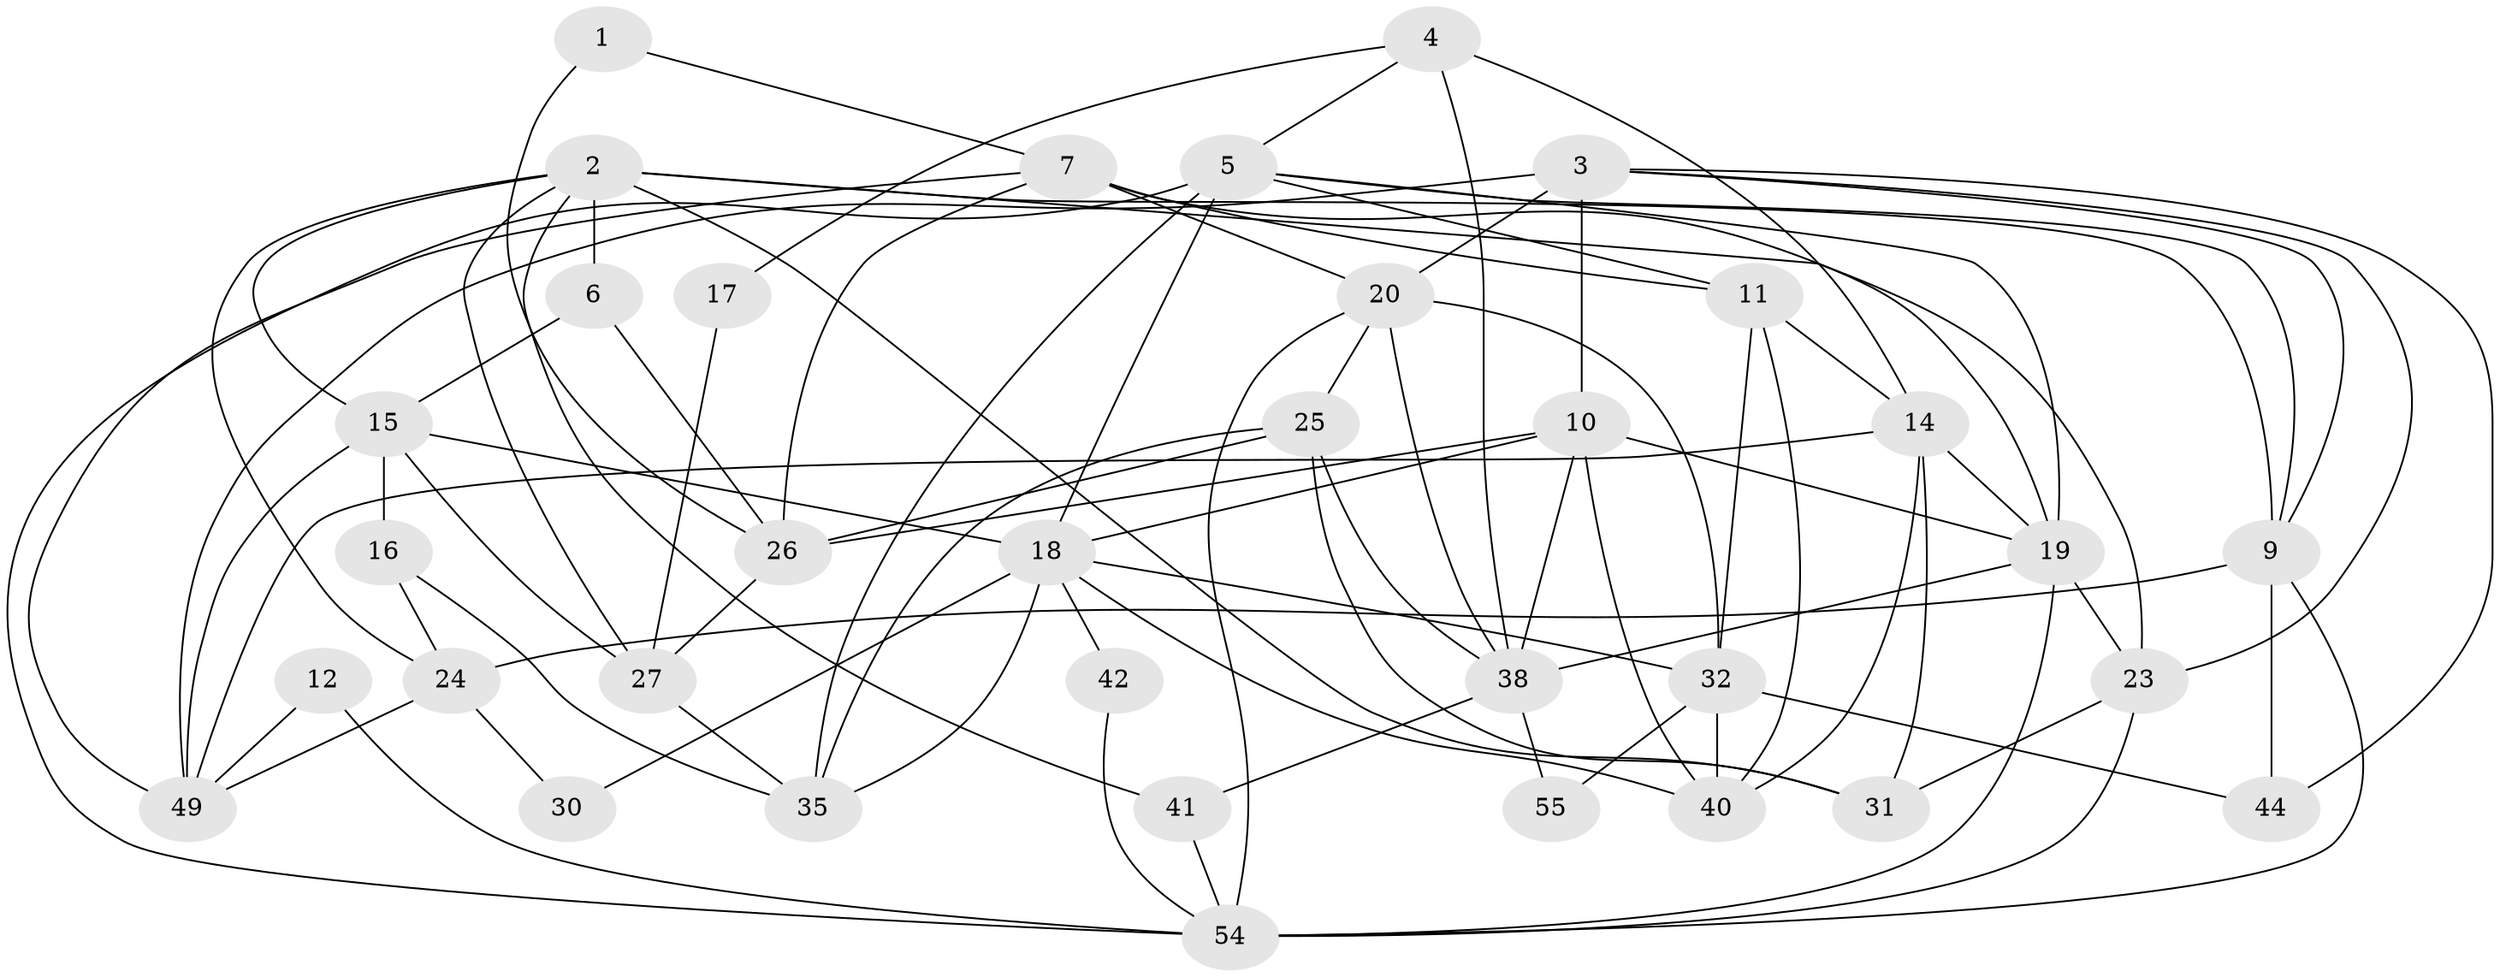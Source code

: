 // Generated by graph-tools (version 1.1) at 2025/52/02/27/25 19:52:03]
// undirected, 35 vertices, 86 edges
graph export_dot {
graph [start="1"]
  node [color=gray90,style=filled];
  1;
  2 [super="+33"];
  3 [super="+8"];
  4 [super="+53"];
  5 [super="+48"];
  6;
  7 [super="+13"];
  9 [super="+22"];
  10 [super="+47"];
  11 [super="+28"];
  12;
  14 [super="+36"];
  15 [super="+21"];
  16;
  17;
  18 [super="+34"];
  19 [super="+52"];
  20 [super="+29"];
  23 [super="+51"];
  24 [super="+57"];
  25 [super="+58"];
  26 [super="+45"];
  27;
  30;
  31 [super="+37"];
  32 [super="+39"];
  35 [super="+43"];
  38 [super="+50"];
  40 [super="+46"];
  41;
  42;
  44;
  49 [super="+56"];
  54 [super="+59"];
  55;
  1 -- 7;
  1 -- 26;
  2 -- 27;
  2 -- 6;
  2 -- 24;
  2 -- 31;
  2 -- 9;
  2 -- 41;
  2 -- 15;
  2 -- 23 [weight=2];
  3 -- 20 [weight=2];
  3 -- 10;
  3 -- 49;
  3 -- 9;
  3 -- 44;
  3 -- 23;
  4 -- 17;
  4 -- 5;
  4 -- 38;
  4 -- 14;
  5 -- 35 [weight=2];
  5 -- 18;
  5 -- 11;
  5 -- 19;
  5 -- 54;
  5 -- 9;
  6 -- 26;
  6 -- 15;
  7 -- 11;
  7 -- 49;
  7 -- 20;
  7 -- 19;
  7 -- 26;
  9 -- 24 [weight=2];
  9 -- 44;
  9 -- 54;
  10 -- 18;
  10 -- 26;
  10 -- 40;
  10 -- 19;
  10 -- 38;
  11 -- 14;
  11 -- 32;
  11 -- 40;
  12 -- 49;
  12 -- 54;
  14 -- 49;
  14 -- 19;
  14 -- 31;
  14 -- 40;
  15 -- 18;
  15 -- 27;
  15 -- 49;
  15 -- 16;
  16 -- 24;
  16 -- 35;
  17 -- 27;
  18 -- 32;
  18 -- 35;
  18 -- 42;
  18 -- 30;
  18 -- 40;
  19 -- 38;
  19 -- 23;
  19 -- 54;
  20 -- 38;
  20 -- 25;
  20 -- 54;
  20 -- 32;
  23 -- 54;
  23 -- 31;
  24 -- 30;
  24 -- 49;
  25 -- 26;
  25 -- 35;
  25 -- 38;
  25 -- 31;
  26 -- 27;
  27 -- 35 [weight=2];
  32 -- 44;
  32 -- 55;
  32 -- 40;
  38 -- 41;
  38 -- 55;
  41 -- 54;
  42 -- 54;
}
